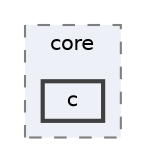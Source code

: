 digraph "Face_Access_inferencing/src/edge-impulse-sdk/tensorflow/lite/core/c"
{
 // LATEX_PDF_SIZE
  bgcolor="transparent";
  edge [fontname=Helvetica,fontsize=10,labelfontname=Helvetica,labelfontsize=10];
  node [fontname=Helvetica,fontsize=10,shape=box,height=0.2,width=0.4];
  compound=true
  subgraph clusterdir_b3c97cced610109df57eff930c6e0e69 {
    graph [ bgcolor="#edf0f7", pencolor="grey50", label="core", fontname=Helvetica,fontsize=10 style="filled,dashed", URL="dir_b3c97cced610109df57eff930c6e0e69.html",tooltip=""]
  dir_1b61fc7defce02b5768a39aac773bf89 [label="c", fillcolor="#edf0f7", color="grey25", style="filled,bold", URL="dir_1b61fc7defce02b5768a39aac773bf89.html",tooltip=""];
  }
}
